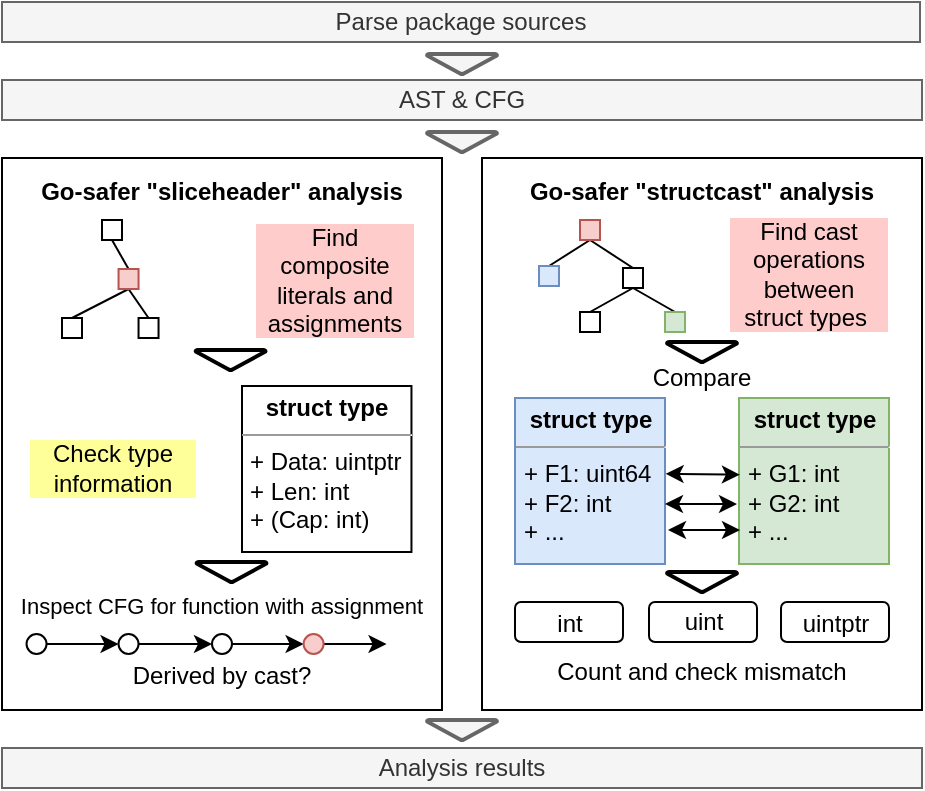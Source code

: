 <mxfile version="13.6.2" type="device"><diagram id="8fB2gQudHLD6UneftQEw" name="Page-1"><mxGraphModel dx="866" dy="509" grid="1" gridSize="10" guides="1" tooltips="1" connect="1" arrows="1" fold="1" page="1" pageScale="1" pageWidth="1169" pageHeight="827" math="0" shadow="0"><root><mxCell id="0"/><mxCell id="1" parent="0"/><mxCell id="_v6tF-EznH95ZNMXKcYV-4" value="" style="rounded=0;whiteSpace=wrap;html=1;" parent="1" vertex="1"><mxGeometry x="80" y="194" width="220" height="276" as="geometry"/></mxCell><mxCell id="_v6tF-EznH95ZNMXKcYV-1" value="Parse package sources" style="rounded=0;whiteSpace=wrap;html=1;fillColor=#f5f5f5;strokeColor=#666666;fontColor=#333333;" parent="1" vertex="1"><mxGeometry x="80" y="116" width="459" height="20" as="geometry"/></mxCell><mxCell id="_v6tF-EznH95ZNMXKcYV-2" value="AST &amp;amp; CFG" style="rounded=0;whiteSpace=wrap;html=1;fillColor=#f5f5f5;strokeColor=#666666;fontColor=#333333;" parent="1" vertex="1"><mxGeometry x="80" y="155" width="460" height="20" as="geometry"/></mxCell><mxCell id="_v6tF-EznH95ZNMXKcYV-5" value="&lt;b&gt;Go-safer &quot;sliceheader&quot; analysis&lt;/b&gt;" style="text;html=1;strokeColor=none;fillColor=none;align=center;verticalAlign=bottom;whiteSpace=wrap;rounded=0;" parent="1" vertex="1"><mxGeometry x="80" y="200" width="220" height="20" as="geometry"/></mxCell><mxCell id="_v6tF-EznH95ZNMXKcYV-9" value="" style="rounded=0;whiteSpace=wrap;html=1;align=left;" parent="1" vertex="1"><mxGeometry x="130" y="225" width="10" height="10" as="geometry"/></mxCell><mxCell id="_v6tF-EznH95ZNMXKcYV-30" style="edgeStyle=none;rounded=0;orthogonalLoop=1;jettySize=auto;html=1;exitX=0.5;exitY=0;exitDx=0;exitDy=0;entryX=0.5;entryY=1;entryDx=0;entryDy=0;endArrow=none;endFill=0;" parent="1" source="_v6tF-EznH95ZNMXKcYV-23" target="_v6tF-EznH95ZNMXKcYV-9" edge="1"><mxGeometry relative="1" as="geometry"/></mxCell><mxCell id="_v6tF-EznH95ZNMXKcYV-31" style="edgeStyle=none;rounded=0;orthogonalLoop=1;jettySize=auto;html=1;exitX=0.5;exitY=1;exitDx=0;exitDy=0;entryX=0.5;entryY=0;entryDx=0;entryDy=0;endArrow=none;endFill=0;" parent="1" source="_v6tF-EznH95ZNMXKcYV-23" target="_v6tF-EznH95ZNMXKcYV-24" edge="1"><mxGeometry relative="1" as="geometry"/></mxCell><mxCell id="_v6tF-EznH95ZNMXKcYV-32" style="edgeStyle=none;rounded=0;orthogonalLoop=1;jettySize=auto;html=1;exitX=0.5;exitY=1;exitDx=0;exitDy=0;entryX=0.5;entryY=0;entryDx=0;entryDy=0;endArrow=none;endFill=0;" parent="1" source="_v6tF-EznH95ZNMXKcYV-23" target="_v6tF-EznH95ZNMXKcYV-25" edge="1"><mxGeometry relative="1" as="geometry"/></mxCell><mxCell id="_v6tF-EznH95ZNMXKcYV-23" value="" style="rounded=0;whiteSpace=wrap;html=1;align=left;fillColor=#f8cecc;strokeColor=#b85450;" parent="1" vertex="1"><mxGeometry x="138.27" y="249.5" width="10" height="10" as="geometry"/></mxCell><mxCell id="_v6tF-EznH95ZNMXKcYV-24" value="" style="rounded=0;whiteSpace=wrap;html=1;align=left;" parent="1" vertex="1"><mxGeometry x="148.27" y="274" width="10" height="10" as="geometry"/></mxCell><mxCell id="_v6tF-EznH95ZNMXKcYV-25" value="" style="rounded=0;whiteSpace=wrap;html=1;align=left;" parent="1" vertex="1"><mxGeometry x="110" y="274" width="10" height="10" as="geometry"/></mxCell><mxCell id="_v6tF-EznH95ZNMXKcYV-29" style="edgeStyle=none;rounded=0;orthogonalLoop=1;jettySize=auto;html=1;entryX=0.25;entryY=0;entryDx=0;entryDy=0;endArrow=none;endFill=0;" parent="1" source="_v6tF-EznH95ZNMXKcYV-23" target="_v6tF-EznH95ZNMXKcYV-23" edge="1"><mxGeometry relative="1" as="geometry"/></mxCell><mxCell id="_v6tF-EznH95ZNMXKcYV-34" value="&lt;p style=&quot;margin: 4px 0px 0px ; text-align: center&quot;&gt;&lt;b&gt;&lt;font style=&quot;font-size: 12px&quot;&gt;struct type&lt;/font&gt;&lt;/b&gt;&lt;/p&gt;&lt;hr size=&quot;1&quot;&gt;&lt;p style=&quot;margin: 0px 0px 0px 4px&quot;&gt;&lt;font style=&quot;font-size: 12px&quot;&gt;+ Data: uintptr&lt;/font&gt;&lt;/p&gt;&lt;p style=&quot;margin: 0px 0px 0px 4px&quot;&gt;&lt;font style=&quot;font-size: 12px&quot;&gt;+ Len: int&lt;/font&gt;&lt;/p&gt;&lt;p style=&quot;margin: 0px 0px 0px 4px&quot;&gt;&lt;font style=&quot;font-size: 12px&quot;&gt;+ (Cap: int)&lt;/font&gt;&lt;/p&gt;" style="verticalAlign=top;align=left;overflow=fill;fontSize=12;fontFamily=Helvetica;html=1;labelBackgroundColor=none;" parent="1" vertex="1"><mxGeometry x="200" y="308" width="84.73" height="83" as="geometry"/></mxCell><mxCell id="_v6tF-EznH95ZNMXKcYV-37" value="Check type information" style="text;html=1;strokeColor=none;fillColor=none;align=center;verticalAlign=middle;whiteSpace=wrap;rounded=0;labelBackgroundColor=#FFFF99;" parent="1" vertex="1"><mxGeometry x="93.41" y="312" width="84.5" height="73" as="geometry"/></mxCell><mxCell id="_v6tF-EznH95ZNMXKcYV-41" value="" style="strokeWidth=2;html=1;shape=mxgraph.flowchart.merge_or_storage;whiteSpace=wrap;labelBackgroundColor=none;fillColor=none;gradientColor=none;align=left;" parent="1" vertex="1"><mxGeometry x="176.8" y="290" width="35" height="10" as="geometry"/></mxCell><mxCell id="_v6tF-EznH95ZNMXKcYV-42" value="" style="strokeWidth=2;html=1;shape=mxgraph.flowchart.merge_or_storage;whiteSpace=wrap;labelBackgroundColor=none;fillColor=none;gradientColor=none;align=left;" parent="1" vertex="1"><mxGeometry x="177.27" y="396" width="35" height="10" as="geometry"/></mxCell><mxCell id="KsZQeNHulc2rZhCWVzLF-7" style="edgeStyle=orthogonalEdgeStyle;rounded=0;orthogonalLoop=1;jettySize=auto;html=1;exitX=1;exitY=0.5;exitDx=0;exitDy=0;entryX=0;entryY=0.5;entryDx=0;entryDy=0;" parent="1" source="_v6tF-EznH95ZNMXKcYV-44" target="_v6tF-EznH95ZNMXKcYV-45" edge="1"><mxGeometry relative="1" as="geometry"/></mxCell><mxCell id="_v6tF-EznH95ZNMXKcYV-44" value="" style="ellipse;whiteSpace=wrap;html=1;aspect=fixed;labelBackgroundColor=none;strokeColor=#000000;fillColor=none;gradientColor=none;align=left;" parent="1" vertex="1"><mxGeometry x="92.27" y="432" width="10" height="10" as="geometry"/></mxCell><mxCell id="KsZQeNHulc2rZhCWVzLF-8" style="edgeStyle=orthogonalEdgeStyle;rounded=0;orthogonalLoop=1;jettySize=auto;html=1;exitX=1;exitY=0.5;exitDx=0;exitDy=0;entryX=0;entryY=0.5;entryDx=0;entryDy=0;" parent="1" source="_v6tF-EznH95ZNMXKcYV-45" target="_v6tF-EznH95ZNMXKcYV-46" edge="1"><mxGeometry relative="1" as="geometry"/></mxCell><mxCell id="_v6tF-EznH95ZNMXKcYV-45" value="" style="ellipse;whiteSpace=wrap;html=1;aspect=fixed;labelBackgroundColor=none;align=left;" parent="1" vertex="1"><mxGeometry x="138.27" y="432" width="10" height="10" as="geometry"/></mxCell><mxCell id="KsZQeNHulc2rZhCWVzLF-10" style="edgeStyle=orthogonalEdgeStyle;rounded=0;orthogonalLoop=1;jettySize=auto;html=1;exitX=1;exitY=0.5;exitDx=0;exitDy=0;entryX=0;entryY=0.5;entryDx=0;entryDy=0;" parent="1" source="_v6tF-EznH95ZNMXKcYV-46" target="_v6tF-EznH95ZNMXKcYV-47" edge="1"><mxGeometry relative="1" as="geometry"/></mxCell><mxCell id="_v6tF-EznH95ZNMXKcYV-46" value="" style="ellipse;whiteSpace=wrap;html=1;aspect=fixed;labelBackgroundColor=none;strokeColor=#000000;fillColor=none;gradientColor=none;align=left;" parent="1" vertex="1"><mxGeometry x="185" y="432" width="10" height="10" as="geometry"/></mxCell><mxCell id="KsZQeNHulc2rZhCWVzLF-13" style="edgeStyle=orthogonalEdgeStyle;rounded=0;orthogonalLoop=1;jettySize=auto;html=1;exitX=1;exitY=0.5;exitDx=0;exitDy=0;entryX=0;entryY=0.5;entryDx=0;entryDy=0;" parent="1" source="_v6tF-EznH95ZNMXKcYV-47" edge="1"><mxGeometry relative="1" as="geometry"><mxPoint x="272.27" y="437" as="targetPoint"/></mxGeometry></mxCell><mxCell id="_v6tF-EznH95ZNMXKcYV-47" value="" style="ellipse;whiteSpace=wrap;html=1;aspect=fixed;labelBackgroundColor=none;strokeColor=#b85450;fillColor=#f8cecc;align=left;" parent="1" vertex="1"><mxGeometry x="230.8" y="432" width="10" height="10" as="geometry"/></mxCell><mxCell id="_v6tF-EznH95ZNMXKcYV-51" value="&lt;div&gt;&lt;span&gt;&lt;font style=&quot;font-size: 11px&quot;&gt;Inspect CFG for function with assignment&lt;/font&gt;&lt;/span&gt;&lt;/div&gt;" style="text;html=1;strokeColor=none;fillColor=none;align=center;verticalAlign=middle;whiteSpace=wrap;rounded=0;labelBackgroundColor=none;" parent="1" vertex="1"><mxGeometry x="79.73" y="408" width="220" height="20" as="geometry"/></mxCell><mxCell id="_v6tF-EznH95ZNMXKcYV-88" value="" style="strokeWidth=2;html=1;shape=mxgraph.flowchart.merge_or_storage;whiteSpace=wrap;labelBackgroundColor=none;fillColor=#f5f5f5;align=left;strokeColor=#666666;fontColor=#333333;" parent="1" vertex="1"><mxGeometry x="292.5" y="142" width="35" height="10" as="geometry"/></mxCell><mxCell id="_v6tF-EznH95ZNMXKcYV-89" value="" style="strokeWidth=2;html=1;shape=mxgraph.flowchart.merge_or_storage;whiteSpace=wrap;labelBackgroundColor=none;fillColor=#f5f5f5;align=left;strokeColor=#666666;fontColor=#333333;" parent="1" vertex="1"><mxGeometry x="292.5" y="181" width="35" height="10" as="geometry"/></mxCell><mxCell id="_v6tF-EznH95ZNMXKcYV-90" value="" style="strokeWidth=2;html=1;shape=mxgraph.flowchart.merge_or_storage;whiteSpace=wrap;labelBackgroundColor=none;fillColor=#f5f5f5;align=left;strokeColor=#666666;fontColor=#333333;" parent="1" vertex="1"><mxGeometry x="292.5" y="475" width="35" height="10" as="geometry"/></mxCell><mxCell id="_v6tF-EznH95ZNMXKcYV-91" value="Analysis results" style="rounded=0;whiteSpace=wrap;html=1;fillColor=#f5f5f5;strokeColor=#666666;fontColor=#333333;" parent="1" vertex="1"><mxGeometry x="80" y="489" width="460" height="20" as="geometry"/></mxCell><mxCell id="_v6tF-EznH95ZNMXKcYV-92" value="" style="rounded=0;whiteSpace=wrap;html=1;" parent="1" vertex="1"><mxGeometry x="320" y="194" width="220" height="276" as="geometry"/></mxCell><mxCell id="_v6tF-EznH95ZNMXKcYV-93" value="&lt;b&gt;&lt;font style=&quot;font-size: 12px&quot;&gt;Go-safer &quot;structcast&quot; analysis&lt;/font&gt;&lt;/b&gt;" style="text;html=1;strokeColor=none;fillColor=none;align=center;verticalAlign=bottom;whiteSpace=wrap;rounded=0;" parent="1" vertex="1"><mxGeometry x="320" y="200" width="220" height="20" as="geometry"/></mxCell><mxCell id="_v6tF-EznH95ZNMXKcYV-105" style="edgeStyle=none;rounded=0;orthogonalLoop=1;jettySize=auto;html=1;exitX=0.5;exitY=1;exitDx=0;exitDy=0;entryX=0.5;entryY=0;entryDx=0;entryDy=0;endArrow=none;endFill=0;" parent="1" source="_v6tF-EznH95ZNMXKcYV-94" target="_v6tF-EznH95ZNMXKcYV-101" edge="1"><mxGeometry relative="1" as="geometry"/></mxCell><mxCell id="_v6tF-EznH95ZNMXKcYV-106" style="edgeStyle=none;rounded=0;orthogonalLoop=1;jettySize=auto;html=1;exitX=0.5;exitY=1;exitDx=0;exitDy=0;entryX=0.5;entryY=0;entryDx=0;entryDy=0;endArrow=none;endFill=0;" parent="1" source="_v6tF-EznH95ZNMXKcYV-94" target="_v6tF-EznH95ZNMXKcYV-102" edge="1"><mxGeometry relative="1" as="geometry"/></mxCell><mxCell id="_v6tF-EznH95ZNMXKcYV-94" value="" style="rounded=0;whiteSpace=wrap;html=1;labelBackgroundColor=none;strokeColor=#000000;fillColor=none;gradientColor=none;align=left;" parent="1" vertex="1"><mxGeometry x="390.5" y="249" width="10" height="10" as="geometry"/></mxCell><mxCell id="_v6tF-EznH95ZNMXKcYV-103" style="edgeStyle=none;rounded=0;orthogonalLoop=1;jettySize=auto;html=1;exitX=0.5;exitY=1;exitDx=0;exitDy=0;entryX=0.5;entryY=0;entryDx=0;entryDy=0;endArrow=none;endFill=0;" parent="1" source="_v6tF-EznH95ZNMXKcYV-95" target="_v6tF-EznH95ZNMXKcYV-100" edge="1"><mxGeometry relative="1" as="geometry"/></mxCell><mxCell id="_v6tF-EznH95ZNMXKcYV-104" style="edgeStyle=none;rounded=0;orthogonalLoop=1;jettySize=auto;html=1;exitX=0.5;exitY=1;exitDx=0;exitDy=0;entryX=0.5;entryY=0;entryDx=0;entryDy=0;endArrow=none;endFill=0;" parent="1" source="_v6tF-EznH95ZNMXKcYV-95" target="_v6tF-EznH95ZNMXKcYV-94" edge="1"><mxGeometry relative="1" as="geometry"/></mxCell><mxCell id="_v6tF-EznH95ZNMXKcYV-95" value="" style="rounded=0;whiteSpace=wrap;html=1;labelBackgroundColor=none;strokeColor=#b85450;fillColor=#f8cecc;align=left;" parent="1" vertex="1"><mxGeometry x="369" y="225" width="10" height="10" as="geometry"/></mxCell><mxCell id="_v6tF-EznH95ZNMXKcYV-100" value="" style="rounded=0;whiteSpace=wrap;html=1;labelBackgroundColor=none;strokeColor=#6c8ebf;fillColor=#dae8fc;align=left;" parent="1" vertex="1"><mxGeometry x="348.5" y="248" width="10" height="10" as="geometry"/></mxCell><mxCell id="_v6tF-EznH95ZNMXKcYV-101" value="" style="rounded=0;whiteSpace=wrap;html=1;labelBackgroundColor=none;strokeColor=#000000;fillColor=none;gradientColor=none;align=left;" parent="1" vertex="1"><mxGeometry x="369" y="271" width="10" height="10" as="geometry"/></mxCell><mxCell id="_v6tF-EznH95ZNMXKcYV-102" value="" style="rounded=0;whiteSpace=wrap;html=1;labelBackgroundColor=none;strokeColor=#82b366;fillColor=#d5e8d4;align=left;" parent="1" vertex="1"><mxGeometry x="411.5" y="271" width="10" height="10" as="geometry"/></mxCell><mxCell id="_v6tF-EznH95ZNMXKcYV-109" value="" style="strokeWidth=2;html=1;shape=mxgraph.flowchart.merge_or_storage;whiteSpace=wrap;labelBackgroundColor=none;fillColor=none;gradientColor=none;align=left;" parent="1" vertex="1"><mxGeometry x="412.5" y="286" width="35" height="10" as="geometry"/></mxCell><mxCell id="_v6tF-EznH95ZNMXKcYV-110" value="&lt;p style=&quot;margin: 4px 0px 0px ; text-align: center&quot;&gt;&lt;b&gt;&lt;font style=&quot;font-size: 12px&quot;&gt;struct type&lt;/font&gt;&lt;/b&gt;&lt;/p&gt;&lt;hr size=&quot;1&quot;&gt;&lt;p style=&quot;margin: 0px 0px 0px 4px&quot;&gt;&lt;font style=&quot;font-size: 12px&quot;&gt;+ F1: uint64&lt;/font&gt;&lt;/p&gt;&lt;p style=&quot;margin: 0px 0px 0px 4px&quot;&gt;&lt;font style=&quot;font-size: 12px&quot;&gt;+ F2: int&lt;/font&gt;&lt;/p&gt;&lt;p style=&quot;margin: 0px 0px 0px 4px&quot;&gt;&lt;font style=&quot;font-size: 12px&quot;&gt;+ ...&lt;/font&gt;&lt;/p&gt;" style="verticalAlign=top;align=left;overflow=fill;fontSize=12;fontFamily=Helvetica;html=1;labelBackgroundColor=none;fillColor=#dae8fc;strokeColor=#6c8ebf;" parent="1" vertex="1"><mxGeometry x="336.5" y="314" width="75" height="83" as="geometry"/></mxCell><mxCell id="_v6tF-EznH95ZNMXKcYV-111" value="&lt;p style=&quot;margin: 4px 0px 0px ; text-align: center&quot;&gt;&lt;b&gt;&lt;font style=&quot;font-size: 12px&quot;&gt;struct type&lt;/font&gt;&lt;/b&gt;&lt;/p&gt;&lt;hr size=&quot;1&quot;&gt;&lt;p style=&quot;margin: 0px 0px 0px 4px&quot;&gt;&lt;font style=&quot;font-size: 12px&quot;&gt;+ G1: int&lt;/font&gt;&lt;/p&gt;&lt;p style=&quot;margin: 0px 0px 0px 4px&quot;&gt;&lt;font style=&quot;font-size: 12px&quot;&gt;+ G2: int&lt;/font&gt;&lt;/p&gt;&lt;p style=&quot;margin: 0px 0px 0px 4px&quot;&gt;&lt;font style=&quot;font-size: 12px&quot;&gt;+ ...&lt;/font&gt;&lt;/p&gt;" style="verticalAlign=top;align=left;overflow=fill;fontSize=12;fontFamily=Helvetica;html=1;labelBackgroundColor=none;fillColor=#d5e8d4;strokeColor=#82b366;" parent="1" vertex="1"><mxGeometry x="448.5" y="314" width="75" height="83" as="geometry"/></mxCell><mxCell id="_v6tF-EznH95ZNMXKcYV-112" value="" style="endArrow=classic;startArrow=classic;html=1;entryX=0.006;entryY=0.462;entryDx=0;entryDy=0;exitX=1.004;exitY=0.457;exitDx=0;exitDy=0;exitPerimeter=0;entryPerimeter=0;" parent="1" source="_v6tF-EznH95ZNMXKcYV-110" target="_v6tF-EznH95ZNMXKcYV-111" edge="1"><mxGeometry width="50" height="50" relative="1" as="geometry"><mxPoint x="412.5" y="344" as="sourcePoint"/><mxPoint x="460.5" y="387" as="targetPoint"/></mxGeometry></mxCell><mxCell id="_v6tF-EznH95ZNMXKcYV-113" value="" style="endArrow=classic;startArrow=classic;html=1;entryX=0;entryY=0.5;entryDx=0;entryDy=0;" parent="1" edge="1"><mxGeometry width="50" height="50" relative="1" as="geometry"><mxPoint x="411.5" y="367" as="sourcePoint"/><mxPoint x="447.5" y="367" as="targetPoint"/><Array as="points"><mxPoint x="419.5" y="367"/></Array></mxGeometry></mxCell><mxCell id="_v6tF-EznH95ZNMXKcYV-114" value="" style="endArrow=classic;startArrow=classic;html=1;entryX=0;entryY=0.5;entryDx=0;entryDy=0;" parent="1" edge="1"><mxGeometry width="50" height="50" relative="1" as="geometry"><mxPoint x="413" y="380" as="sourcePoint"/><mxPoint x="449" y="380" as="targetPoint"/></mxGeometry></mxCell><mxCell id="_v6tF-EznH95ZNMXKcYV-115" value="" style="strokeWidth=2;html=1;shape=mxgraph.flowchart.merge_or_storage;whiteSpace=wrap;labelBackgroundColor=none;fillColor=none;gradientColor=none;align=left;" parent="1" vertex="1"><mxGeometry x="412.5" y="401" width="35" height="10" as="geometry"/></mxCell><mxCell id="_v6tF-EznH95ZNMXKcYV-116" value="&lt;font style=&quot;font-size: 12px&quot;&gt;int&lt;/font&gt;" style="rounded=1;whiteSpace=wrap;html=1;labelBackgroundColor=none;strokeColor=#000000;fillColor=none;gradientColor=none;align=center;verticalAlign=bottom;" parent="1" vertex="1"><mxGeometry x="336.5" y="416" width="54" height="20" as="geometry"/></mxCell><mxCell id="_v6tF-EznH95ZNMXKcYV-119" value="&lt;font style=&quot;font-size: 12px&quot;&gt;Count and check mismatch&lt;/font&gt;" style="text;html=1;strokeColor=none;fillColor=none;align=center;verticalAlign=middle;whiteSpace=wrap;rounded=0;labelBackgroundColor=none;" parent="1" vertex="1"><mxGeometry x="320" y="441" width="220" height="20" as="geometry"/></mxCell><mxCell id="_v6tF-EznH95ZNMXKcYV-120" value="&lt;font style=&quot;font-size: 12px&quot;&gt;uintptr&lt;/font&gt;" style="rounded=1;whiteSpace=wrap;html=1;labelBackgroundColor=none;strokeColor=#000000;fillColor=none;gradientColor=none;align=center;verticalAlign=bottom;" parent="1" vertex="1"><mxGeometry x="469.5" y="416" width="54" height="20" as="geometry"/></mxCell><mxCell id="_v6tF-EznH95ZNMXKcYV-121" value="&lt;font style=&quot;font-size: 12px&quot;&gt;uint&lt;/font&gt;" style="rounded=1;whiteSpace=wrap;html=1;labelBackgroundColor=none;strokeColor=#000000;fillColor=none;gradientColor=none;align=center;verticalAlign=middle;" parent="1" vertex="1"><mxGeometry x="403.5" y="416" width="54" height="20" as="geometry"/></mxCell><mxCell id="KsZQeNHulc2rZhCWVzLF-16" value="&lt;font style=&quot;font-size: 12px&quot;&gt;Derived by cast?&lt;/font&gt;" style="text;html=1;strokeColor=none;fillColor=none;align=center;verticalAlign=middle;whiteSpace=wrap;rounded=0;labelBackgroundColor=none;" parent="1" vertex="1"><mxGeometry x="80" y="443" width="220" height="20" as="geometry"/></mxCell><mxCell id="pXg4DpgbYBIWjrDA-CT0-2" value="&lt;font style=&quot;font-size: 12px&quot;&gt;Compare&lt;/font&gt;" style="text;html=1;strokeColor=none;fillColor=none;align=center;verticalAlign=middle;whiteSpace=wrap;rounded=0;labelBackgroundColor=none;" parent="1" vertex="1"><mxGeometry x="320" y="294" width="220" height="20" as="geometry"/></mxCell><mxCell id="pXg4DpgbYBIWjrDA-CT0-4" value="Find cast operations between struct&amp;nbsp;types&amp;nbsp;" style="text;html=1;strokeColor=none;fillColor=none;align=center;verticalAlign=middle;whiteSpace=wrap;rounded=0;labelBackgroundColor=#FFCCCC;" parent="1" vertex="1"><mxGeometry x="442.5" y="218" width="81" height="67" as="geometry"/></mxCell><mxCell id="pXg4DpgbYBIWjrDA-CT0-5" value="Find composite literals and assignments" style="text;html=1;strokeColor=none;fillColor=none;align=center;verticalAlign=middle;whiteSpace=wrap;rounded=0;labelBackgroundColor=#FFCCCC;" parent="1" vertex="1"><mxGeometry x="205.5" y="221" width="81" height="67" as="geometry"/></mxCell></root></mxGraphModel></diagram></mxfile>